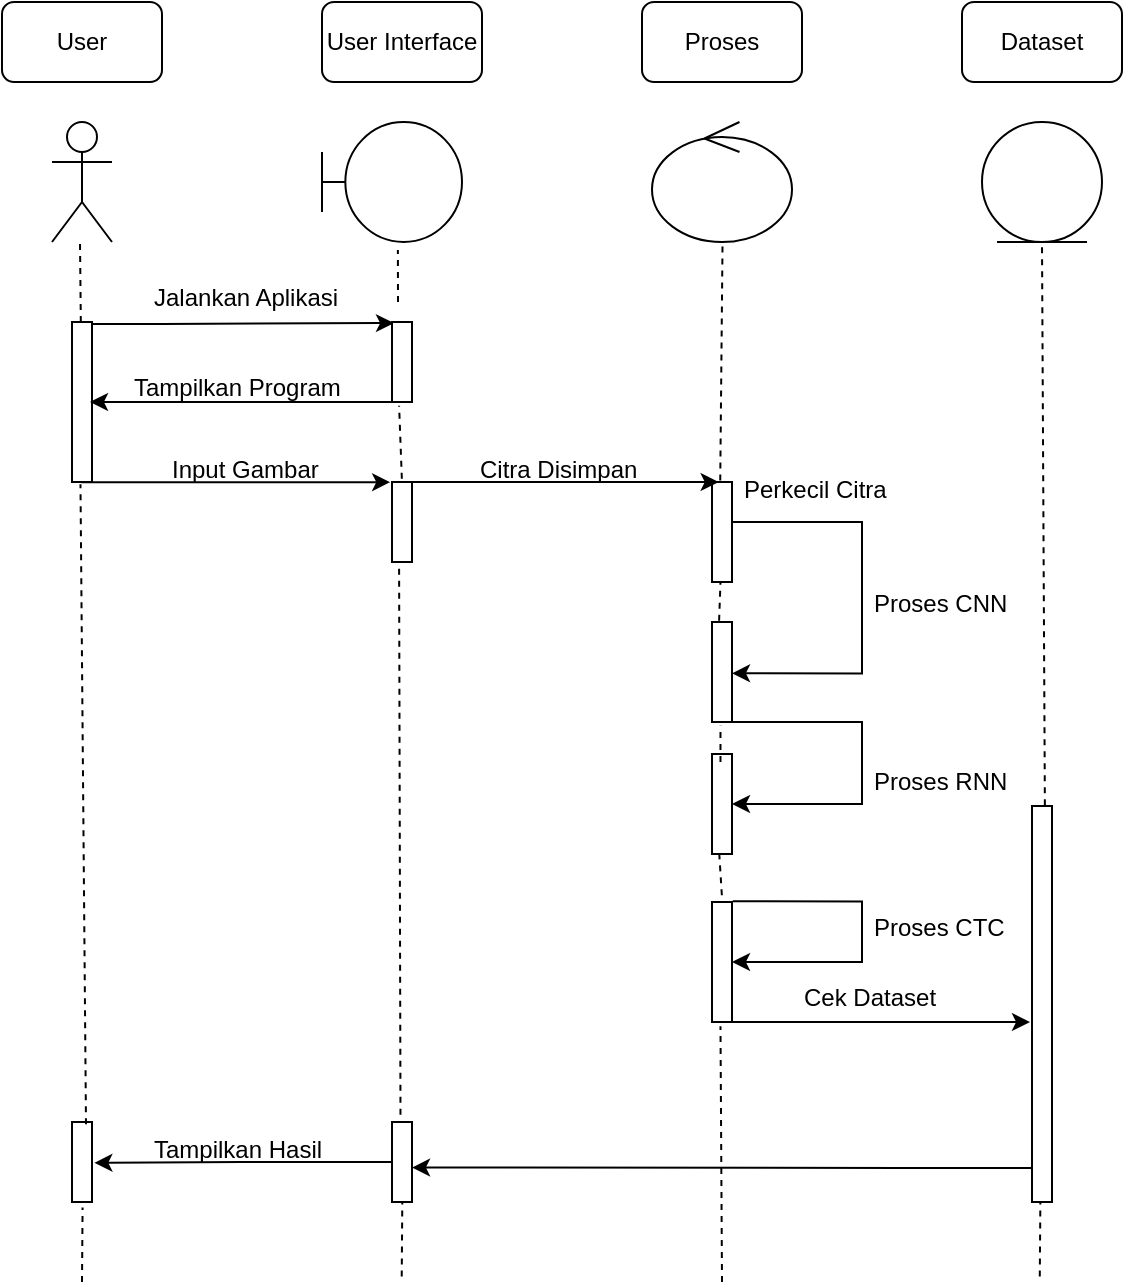 <mxfile version="12.5.3" type="device"><diagram name="Page-1" id="13e1069c-82ec-6db2-03f1-153e76fe0fe0"><mxGraphModel dx="818" dy="603" grid="1" gridSize="10" guides="1" tooltips="1" connect="1" arrows="1" fold="1" page="1" pageScale="1" pageWidth="1100" pageHeight="850" background="#ffffff" math="0" shadow="0"><root><mxCell id="0"/><mxCell id="1" parent="0"/><mxCell id="Qfr1ts2IiHV8pdcv9vG2-3" value="User" style="rounded=1;whiteSpace=wrap;html=1;" vertex="1" parent="1"><mxGeometry x="120" y="40" width="80" height="40" as="geometry"/></mxCell><mxCell id="Qfr1ts2IiHV8pdcv9vG2-4" value="User Interface" style="rounded=1;whiteSpace=wrap;html=1;" vertex="1" parent="1"><mxGeometry x="280" y="40" width="80" height="40" as="geometry"/></mxCell><mxCell id="Qfr1ts2IiHV8pdcv9vG2-5" value="Dataset" style="rounded=1;whiteSpace=wrap;html=1;" vertex="1" parent="1"><mxGeometry x="600" y="40" width="80" height="40" as="geometry"/></mxCell><mxCell id="Qfr1ts2IiHV8pdcv9vG2-6" value="Proses" style="rounded=1;whiteSpace=wrap;html=1;" vertex="1" parent="1"><mxGeometry x="440" y="40" width="80" height="40" as="geometry"/></mxCell><mxCell id="Qfr1ts2IiHV8pdcv9vG2-7" value="" style="shape=umlActor;verticalLabelPosition=bottom;labelBackgroundColor=#ffffff;verticalAlign=top;html=1;outlineConnect=0;" vertex="1" parent="1"><mxGeometry x="145" y="100" width="30" height="60" as="geometry"/></mxCell><mxCell id="Qfr1ts2IiHV8pdcv9vG2-8" value="" style="shape=umlBoundary;whiteSpace=wrap;html=1;" vertex="1" parent="1"><mxGeometry x="280" y="100" width="70" height="60" as="geometry"/></mxCell><mxCell id="Qfr1ts2IiHV8pdcv9vG2-9" value="" style="ellipse;shape=umlControl;whiteSpace=wrap;html=1;" vertex="1" parent="1"><mxGeometry x="445" y="100" width="70" height="60" as="geometry"/></mxCell><mxCell id="Qfr1ts2IiHV8pdcv9vG2-10" value="" style="ellipse;shape=umlEntity;whiteSpace=wrap;html=1;" vertex="1" parent="1"><mxGeometry x="610" y="100" width="60" height="60" as="geometry"/></mxCell><mxCell id="Qfr1ts2IiHV8pdcv9vG2-16" style="edgeStyle=orthogonalEdgeStyle;rounded=0;orthogonalLoop=1;jettySize=auto;html=1;entryX=0.1;entryY=0.013;entryDx=0;entryDy=0;entryPerimeter=0;" edge="1" parent="1" source="Qfr1ts2IiHV8pdcv9vG2-11" target="Qfr1ts2IiHV8pdcv9vG2-12"><mxGeometry relative="1" as="geometry"><Array as="points"><mxPoint x="200" y="201"/><mxPoint x="200" y="201"/></Array></mxGeometry></mxCell><mxCell id="Qfr1ts2IiHV8pdcv9vG2-22" style="edgeStyle=orthogonalEdgeStyle;rounded=0;orthogonalLoop=1;jettySize=auto;html=1;entryX=-0.1;entryY=0.025;entryDx=0;entryDy=0;entryPerimeter=0;" edge="1" parent="1"><mxGeometry relative="1" as="geometry"><mxPoint x="314.078" y="280.068" as="targetPoint"/><mxPoint x="160.097" y="279.0" as="sourcePoint"/><Array as="points"><mxPoint x="160" y="280"/></Array></mxGeometry></mxCell><mxCell id="Qfr1ts2IiHV8pdcv9vG2-11" value="" style="html=1;points=[];perimeter=orthogonalPerimeter;" vertex="1" parent="1"><mxGeometry x="155" y="200" width="10" height="80" as="geometry"/></mxCell><mxCell id="Qfr1ts2IiHV8pdcv9vG2-19" style="edgeStyle=orthogonalEdgeStyle;rounded=0;orthogonalLoop=1;jettySize=auto;html=1;entryX=0.9;entryY=0.5;entryDx=0;entryDy=0;entryPerimeter=0;" edge="1" parent="1" source="Qfr1ts2IiHV8pdcv9vG2-12" target="Qfr1ts2IiHV8pdcv9vG2-11"><mxGeometry relative="1" as="geometry"><Array as="points"><mxPoint x="280" y="240"/><mxPoint x="280" y="240"/></Array></mxGeometry></mxCell><mxCell id="Qfr1ts2IiHV8pdcv9vG2-12" value="" style="html=1;points=[];perimeter=orthogonalPerimeter;" vertex="1" parent="1"><mxGeometry x="315" y="200" width="10" height="40" as="geometry"/></mxCell><mxCell id="Qfr1ts2IiHV8pdcv9vG2-20" value="Jalankan Aplikasi" style="text;strokeColor=none;fillColor=none;align=left;verticalAlign=top;spacingLeft=4;spacingRight=4;overflow=hidden;rotatable=0;points=[[0,0.5],[1,0.5]];portConstraint=eastwest;" vertex="1" parent="1"><mxGeometry x="190" y="174" width="110" height="26" as="geometry"/></mxCell><mxCell id="Qfr1ts2IiHV8pdcv9vG2-21" value="Tampilkan Program" style="text;strokeColor=none;fillColor=none;align=left;verticalAlign=top;spacingLeft=4;spacingRight=4;overflow=hidden;rotatable=0;points=[[0,0.5],[1,0.5]];portConstraint=eastwest;" vertex="1" parent="1"><mxGeometry x="180" y="219" width="120" height="26" as="geometry"/></mxCell><mxCell id="Qfr1ts2IiHV8pdcv9vG2-23" value="" style="html=1;points=[];perimeter=orthogonalPerimeter;" vertex="1" parent="1"><mxGeometry x="315" y="280" width="10" height="40" as="geometry"/></mxCell><mxCell id="Qfr1ts2IiHV8pdcv9vG2-24" value="Input Gambar" style="text;strokeColor=none;fillColor=none;align=left;verticalAlign=top;spacingLeft=4;spacingRight=4;overflow=hidden;rotatable=0;points=[[0,0.5],[1,0.5]];portConstraint=eastwest;" vertex="1" parent="1"><mxGeometry x="199" y="260" width="120" height="26" as="geometry"/></mxCell><mxCell id="Qfr1ts2IiHV8pdcv9vG2-39" style="edgeStyle=orthogonalEdgeStyle;rounded=0;orthogonalLoop=1;jettySize=auto;html=1;entryX=1;entryY=0.513;entryDx=0;entryDy=0;entryPerimeter=0;exitX=1;exitY=0.4;exitDx=0;exitDy=0;exitPerimeter=0;" edge="1" parent="1" source="Qfr1ts2IiHV8pdcv9vG2-25" target="Qfr1ts2IiHV8pdcv9vG2-33"><mxGeometry relative="1" as="geometry"><mxPoint x="510" y="380" as="targetPoint"/><Array as="points"><mxPoint x="550" y="300"/><mxPoint x="550" y="376"/></Array></mxGeometry></mxCell><mxCell id="Qfr1ts2IiHV8pdcv9vG2-25" value="" style="html=1;points=[];perimeter=orthogonalPerimeter;" vertex="1" parent="1"><mxGeometry x="475" y="280" width="10" height="50" as="geometry"/></mxCell><mxCell id="Qfr1ts2IiHV8pdcv9vG2-26" style="edgeStyle=orthogonalEdgeStyle;rounded=0;orthogonalLoop=1;jettySize=auto;html=1;entryX=-0.1;entryY=0.025;entryDx=0;entryDy=0;entryPerimeter=0;" edge="1" parent="1" source="Qfr1ts2IiHV8pdcv9vG2-27"><mxGeometry relative="1" as="geometry"><mxPoint x="478.337" y="279.997" as="targetPoint"/><mxPoint x="325.003" y="279.997" as="sourcePoint"/><Array as="points"><mxPoint x="324.67" y="279.83"/></Array></mxGeometry></mxCell><mxCell id="Qfr1ts2IiHV8pdcv9vG2-27" value="Citra Disimpan" style="text;strokeColor=none;fillColor=none;align=left;verticalAlign=top;spacingLeft=4;spacingRight=4;overflow=hidden;rotatable=0;points=[[0,0.5],[1,0.5]];portConstraint=eastwest;" vertex="1" parent="1"><mxGeometry x="353" y="260" width="120" height="26" as="geometry"/></mxCell><mxCell id="Qfr1ts2IiHV8pdcv9vG2-48" style="edgeStyle=orthogonalEdgeStyle;rounded=0;orthogonalLoop=1;jettySize=auto;html=1;entryX=1;entryY=0.569;entryDx=0;entryDy=0;entryPerimeter=0;" edge="1" parent="1" source="Qfr1ts2IiHV8pdcv9vG2-29" target="Qfr1ts2IiHV8pdcv9vG2-46"><mxGeometry relative="1" as="geometry"><Array as="points"><mxPoint x="570" y="623"/><mxPoint x="570" y="623"/></Array></mxGeometry></mxCell><mxCell id="Qfr1ts2IiHV8pdcv9vG2-29" value="" style="html=1;points=[];perimeter=orthogonalPerimeter;" vertex="1" parent="1"><mxGeometry x="635" y="442" width="10" height="198" as="geometry"/></mxCell><mxCell id="Qfr1ts2IiHV8pdcv9vG2-30" value="Perkecil Citra" style="text;strokeColor=none;fillColor=none;align=left;verticalAlign=top;spacingLeft=4;spacingRight=4;overflow=hidden;rotatable=0;points=[[0,0.5],[1,0.5]];portConstraint=eastwest;" vertex="1" parent="1"><mxGeometry x="485" y="270" width="120" height="26" as="geometry"/></mxCell><mxCell id="Qfr1ts2IiHV8pdcv9vG2-33" value="" style="html=1;points=[];perimeter=orthogonalPerimeter;" vertex="1" parent="1"><mxGeometry x="475" y="350" width="10" height="50" as="geometry"/></mxCell><mxCell id="Qfr1ts2IiHV8pdcv9vG2-34" value="Proses CNN" style="text;strokeColor=none;fillColor=none;align=left;verticalAlign=top;spacingLeft=4;spacingRight=4;overflow=hidden;rotatable=0;points=[[0,0.5],[1,0.5]];portConstraint=eastwest;" vertex="1" parent="1"><mxGeometry x="550" y="327" width="120" height="26" as="geometry"/></mxCell><mxCell id="Qfr1ts2IiHV8pdcv9vG2-36" value="" style="html=1;points=[];perimeter=orthogonalPerimeter;" vertex="1" parent="1"><mxGeometry x="475" y="416" width="10" height="50" as="geometry"/></mxCell><mxCell id="Qfr1ts2IiHV8pdcv9vG2-37" value="Proses RNN" style="text;strokeColor=none;fillColor=none;align=left;verticalAlign=top;spacingLeft=4;spacingRight=4;overflow=hidden;rotatable=0;points=[[0,0.5],[1,0.5]];portConstraint=eastwest;" vertex="1" parent="1"><mxGeometry x="550" y="416" width="120" height="26" as="geometry"/></mxCell><mxCell id="Qfr1ts2IiHV8pdcv9vG2-40" style="edgeStyle=orthogonalEdgeStyle;rounded=0;orthogonalLoop=1;jettySize=auto;html=1;exitX=1;exitY=0.4;exitDx=0;exitDy=0;exitPerimeter=0;" edge="1" parent="1" target="Qfr1ts2IiHV8pdcv9vG2-36"><mxGeometry relative="1" as="geometry"><mxPoint x="485" y="475.667" as="targetPoint"/><mxPoint x="485" y="400" as="sourcePoint"/><Array as="points"><mxPoint x="550" y="400"/><mxPoint x="550" y="441"/></Array></mxGeometry></mxCell><mxCell id="Qfr1ts2IiHV8pdcv9vG2-42" style="edgeStyle=orthogonalEdgeStyle;rounded=0;orthogonalLoop=1;jettySize=auto;html=1;" edge="1" parent="1" source="Qfr1ts2IiHV8pdcv9vG2-41"><mxGeometry relative="1" as="geometry"><mxPoint x="634" y="550" as="targetPoint"/><Array as="points"><mxPoint x="634" y="550"/></Array></mxGeometry></mxCell><mxCell id="Qfr1ts2IiHV8pdcv9vG2-41" value="" style="html=1;points=[];perimeter=orthogonalPerimeter;" vertex="1" parent="1"><mxGeometry x="475" y="490" width="10" height="60" as="geometry"/></mxCell><mxCell id="Qfr1ts2IiHV8pdcv9vG2-43" value="Cek Dataset" style="text;strokeColor=none;fillColor=none;align=left;verticalAlign=top;spacingLeft=4;spacingRight=4;overflow=hidden;rotatable=0;points=[[0,0.5],[1,0.5]];portConstraint=eastwest;" vertex="1" parent="1"><mxGeometry x="515" y="524" width="120" height="26" as="geometry"/></mxCell><mxCell id="Qfr1ts2IiHV8pdcv9vG2-44" style="edgeStyle=orthogonalEdgeStyle;rounded=0;orthogonalLoop=1;jettySize=auto;html=1;exitX=1;exitY=0.4;exitDx=0;exitDy=0;exitPerimeter=0;" edge="1" parent="1"><mxGeometry relative="1" as="geometry"><mxPoint x="485" y="520" as="targetPoint"/><mxPoint x="485.349" y="489.659" as="sourcePoint"/><Array as="points"><mxPoint x="550" y="489"/><mxPoint x="550" y="520"/><mxPoint x="485" y="520"/></Array></mxGeometry></mxCell><mxCell id="Qfr1ts2IiHV8pdcv9vG2-45" value="Proses CTC" style="text;strokeColor=none;fillColor=none;align=left;verticalAlign=top;spacingLeft=4;spacingRight=4;overflow=hidden;rotatable=0;points=[[0,0.5],[1,0.5]];portConstraint=eastwest;" vertex="1" parent="1"><mxGeometry x="550" y="489" width="120" height="26" as="geometry"/></mxCell><mxCell id="Qfr1ts2IiHV8pdcv9vG2-50" style="edgeStyle=orthogonalEdgeStyle;rounded=0;orthogonalLoop=1;jettySize=auto;html=1;entryX=1.118;entryY=0.51;entryDx=0;entryDy=0;entryPerimeter=0;" edge="1" parent="1" source="Qfr1ts2IiHV8pdcv9vG2-46" target="Qfr1ts2IiHV8pdcv9vG2-47"><mxGeometry relative="1" as="geometry"/></mxCell><mxCell id="Qfr1ts2IiHV8pdcv9vG2-46" value="" style="html=1;points=[];perimeter=orthogonalPerimeter;" vertex="1" parent="1"><mxGeometry x="315" y="600" width="10" height="40" as="geometry"/></mxCell><mxCell id="Qfr1ts2IiHV8pdcv9vG2-47" value="" style="html=1;points=[];perimeter=orthogonalPerimeter;" vertex="1" parent="1"><mxGeometry x="155" y="600" width="10" height="40" as="geometry"/></mxCell><mxCell id="Qfr1ts2IiHV8pdcv9vG2-51" value="Tampilkan Hasil" style="text;strokeColor=none;fillColor=none;align=left;verticalAlign=top;spacingLeft=4;spacingRight=4;overflow=hidden;rotatable=0;points=[[0,0.5],[1,0.5]];portConstraint=eastwest;" vertex="1" parent="1"><mxGeometry x="190" y="600" width="120" height="26" as="geometry"/></mxCell><mxCell id="Qfr1ts2IiHV8pdcv9vG2-53" value="" style="endArrow=none;dashed=1;html=1;" edge="1" parent="1"><mxGeometry width="50" height="50" relative="1" as="geometry"><mxPoint x="159.41" y="200" as="sourcePoint"/><mxPoint x="159" y="160" as="targetPoint"/></mxGeometry></mxCell><mxCell id="Qfr1ts2IiHV8pdcv9vG2-55" value="" style="endArrow=none;dashed=1;html=1;entryX=0.542;entryY=1.066;entryDx=0;entryDy=0;entryPerimeter=0;" edge="1" parent="1" target="Qfr1ts2IiHV8pdcv9vG2-8"><mxGeometry width="50" height="50" relative="1" as="geometry"><mxPoint x="318" y="190" as="sourcePoint"/><mxPoint x="440" y="160" as="targetPoint"/></mxGeometry></mxCell><mxCell id="Qfr1ts2IiHV8pdcv9vG2-56" value="" style="endArrow=none;dashed=1;html=1;entryX=0.504;entryY=0.987;entryDx=0;entryDy=0;entryPerimeter=0;exitX=0.412;exitY=-0.015;exitDx=0;exitDy=0;exitPerimeter=0;" edge="1" parent="1" source="Qfr1ts2IiHV8pdcv9vG2-25" target="Qfr1ts2IiHV8pdcv9vG2-9"><mxGeometry width="50" height="50" relative="1" as="geometry"><mxPoint x="450" y="210" as="sourcePoint"/><mxPoint x="500" y="160" as="targetPoint"/></mxGeometry></mxCell><mxCell id="Qfr1ts2IiHV8pdcv9vG2-58" value="" style="endArrow=none;dashed=1;html=1;entryX=0.5;entryY=1;entryDx=0;entryDy=0;exitX=0.762;exitY=0.984;exitDx=0;exitDy=0;exitPerimeter=0;" edge="1" parent="1" source="Qfr1ts2IiHV8pdcv9vG2-37" target="Qfr1ts2IiHV8pdcv9vG2-10"><mxGeometry width="50" height="50" relative="1" as="geometry"><mxPoint x="670" y="250" as="sourcePoint"/><mxPoint x="720" y="200" as="targetPoint"/></mxGeometry></mxCell><mxCell id="Qfr1ts2IiHV8pdcv9vG2-59" value="" style="endArrow=none;dashed=1;html=1;entryX=0.529;entryY=1.069;entryDx=0;entryDy=0;entryPerimeter=0;" edge="1" parent="1" target="Qfr1ts2IiHV8pdcv9vG2-47"><mxGeometry width="50" height="50" relative="1" as="geometry"><mxPoint x="160" y="680" as="sourcePoint"/><mxPoint x="180" y="670" as="targetPoint"/></mxGeometry></mxCell><mxCell id="Qfr1ts2IiHV8pdcv9vG2-60" value="" style="endArrow=none;dashed=1;html=1;entryX=0.529;entryY=1.069;entryDx=0;entryDy=0;entryPerimeter=0;" edge="1" parent="1"><mxGeometry width="50" height="50" relative="1" as="geometry"><mxPoint x="319.86" y="677.24" as="sourcePoint"/><mxPoint x="320.15" y="640" as="targetPoint"/></mxGeometry></mxCell><mxCell id="Qfr1ts2IiHV8pdcv9vG2-61" value="" style="endArrow=none;dashed=1;html=1;entryX=0.529;entryY=1.069;entryDx=0;entryDy=0;entryPerimeter=0;" edge="1" parent="1"><mxGeometry width="50" height="50" relative="1" as="geometry"><mxPoint x="638.89" y="677.24" as="sourcePoint"/><mxPoint x="639.18" y="640" as="targetPoint"/></mxGeometry></mxCell><mxCell id="Qfr1ts2IiHV8pdcv9vG2-62" value="" style="endArrow=none;dashed=1;html=1;entryX=0.424;entryY=1.014;entryDx=0;entryDy=0;entryPerimeter=0;exitX=0.7;exitY=0.028;exitDx=0;exitDy=0;exitPerimeter=0;" edge="1" parent="1" source="Qfr1ts2IiHV8pdcv9vG2-47" target="Qfr1ts2IiHV8pdcv9vG2-11"><mxGeometry width="50" height="50" relative="1" as="geometry"><mxPoint x="150" y="430" as="sourcePoint"/><mxPoint x="200" y="380" as="targetPoint"/></mxGeometry></mxCell><mxCell id="Qfr1ts2IiHV8pdcv9vG2-63" value="" style="endArrow=none;dashed=1;html=1;entryX=0.355;entryY=1.046;entryDx=0;entryDy=0;entryPerimeter=0;exitX=0.424;exitY=-0.092;exitDx=0;exitDy=0;exitPerimeter=0;" edge="1" parent="1" source="Qfr1ts2IiHV8pdcv9vG2-46" target="Qfr1ts2IiHV8pdcv9vG2-23"><mxGeometry width="50" height="50" relative="1" as="geometry"><mxPoint x="280" y="450" as="sourcePoint"/><mxPoint x="330" y="400" as="targetPoint"/></mxGeometry></mxCell><mxCell id="Qfr1ts2IiHV8pdcv9vG2-64" value="" style="endArrow=none;dashed=1;html=1;exitX=0.493;exitY=-0.041;exitDx=0;exitDy=0;exitPerimeter=0;entryX=0.355;entryY=1.046;entryDx=0;entryDy=0;entryPerimeter=0;" edge="1" parent="1" source="Qfr1ts2IiHV8pdcv9vG2-23" target="Qfr1ts2IiHV8pdcv9vG2-12"><mxGeometry width="50" height="50" relative="1" as="geometry"><mxPoint x="330" y="270" as="sourcePoint"/><mxPoint x="380" y="220" as="targetPoint"/></mxGeometry></mxCell><mxCell id="Qfr1ts2IiHV8pdcv9vG2-65" value="" style="endArrow=none;dashed=1;html=1;entryX=0.424;entryY=1.002;entryDx=0;entryDy=0;entryPerimeter=0;exitX=0.355;exitY=-0.012;exitDx=0;exitDy=0;exitPerimeter=0;" edge="1" parent="1" source="Qfr1ts2IiHV8pdcv9vG2-33" target="Qfr1ts2IiHV8pdcv9vG2-25"><mxGeometry width="50" height="50" relative="1" as="geometry"><mxPoint x="430" y="370" as="sourcePoint"/><mxPoint x="480" y="320" as="targetPoint"/></mxGeometry></mxCell><mxCell id="Qfr1ts2IiHV8pdcv9vG2-66" value="" style="endArrow=none;dashed=1;html=1;entryX=0.424;entryY=1.037;entryDx=0;entryDy=0;entryPerimeter=0;exitX=0.424;exitY=0.08;exitDx=0;exitDy=0;exitPerimeter=0;" edge="1" parent="1" source="Qfr1ts2IiHV8pdcv9vG2-36" target="Qfr1ts2IiHV8pdcv9vG2-33"><mxGeometry width="50" height="50" relative="1" as="geometry"><mxPoint x="420" y="450" as="sourcePoint"/><mxPoint x="470" y="400" as="targetPoint"/></mxGeometry></mxCell><mxCell id="Qfr1ts2IiHV8pdcv9vG2-67" value="" style="endArrow=none;dashed=1;html=1;entryX=0.355;entryY=0.972;entryDx=0;entryDy=0;entryPerimeter=0;exitX=0.493;exitY=-0.056;exitDx=0;exitDy=0;exitPerimeter=0;" edge="1" parent="1" source="Qfr1ts2IiHV8pdcv9vG2-41" target="Qfr1ts2IiHV8pdcv9vG2-36"><mxGeometry width="50" height="50" relative="1" as="geometry"><mxPoint x="410" y="510" as="sourcePoint"/><mxPoint x="460" y="460" as="targetPoint"/></mxGeometry></mxCell><mxCell id="Qfr1ts2IiHV8pdcv9vG2-68" value="" style="endArrow=none;dashed=1;html=1;entryX=0.424;entryY=1.036;entryDx=0;entryDy=0;entryPerimeter=0;" edge="1" parent="1" target="Qfr1ts2IiHV8pdcv9vG2-41"><mxGeometry width="50" height="50" relative="1" as="geometry"><mxPoint x="480" y="680" as="sourcePoint"/><mxPoint x="490" y="570" as="targetPoint"/></mxGeometry></mxCell></root></mxGraphModel></diagram></mxfile>